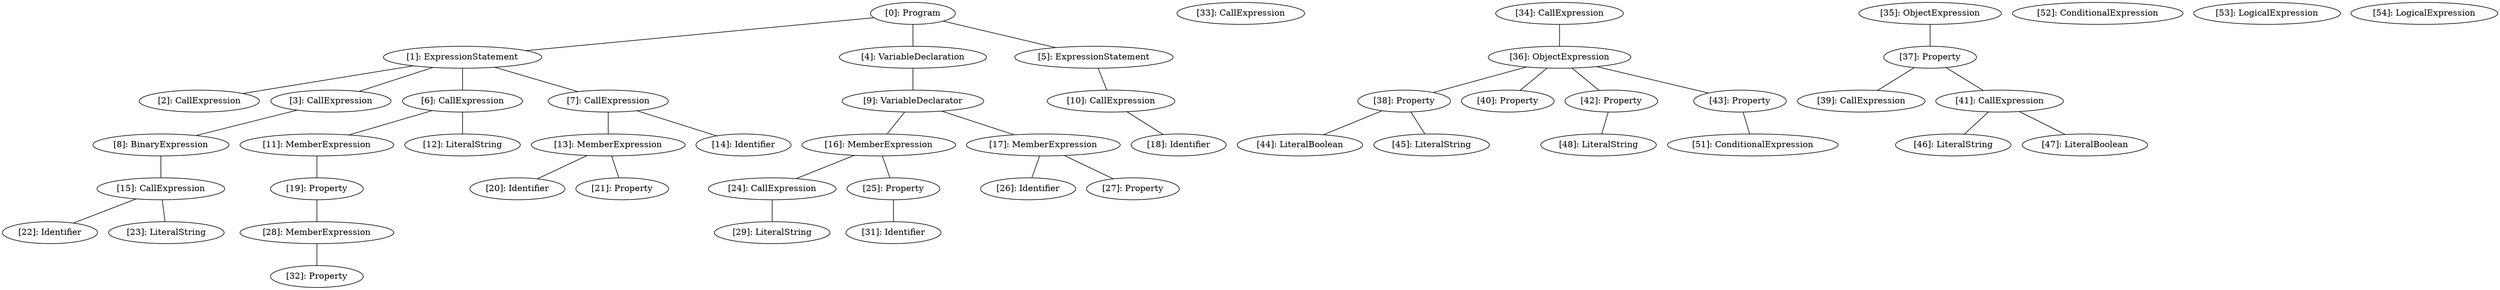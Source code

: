// Result
graph {
	0 [label="[0]: Program"]
	1 [label="[1]: ExpressionStatement"]
	2 [label="[2]: CallExpression"]
	3 [label="[3]: CallExpression"]
	4 [label="[4]: VariableDeclaration"]
	5 [label="[5]: ExpressionStatement"]
	6 [label="[6]: CallExpression"]
	7 [label="[7]: CallExpression"]
	8 [label="[8]: BinaryExpression"]
	9 [label="[9]: VariableDeclarator"]
	10 [label="[10]: CallExpression"]
	11 [label="[11]: MemberExpression"]
	12 [label="[12]: LiteralString"]
	13 [label="[13]: MemberExpression"]
	14 [label="[14]: Identifier"]
	15 [label="[15]: CallExpression"]
	16 [label="[16]: MemberExpression"]
	17 [label="[17]: MemberExpression"]
	18 [label="[18]: Identifier"]
	19 [label="[19]: Property"]
	20 [label="[20]: Identifier"]
	21 [label="[21]: Property"]
	22 [label="[22]: Identifier"]
	23 [label="[23]: LiteralString"]
	24 [label="[24]: CallExpression"]
	25 [label="[25]: Property"]
	26 [label="[26]: Identifier"]
	27 [label="[27]: Property"]
	28 [label="[28]: MemberExpression"]
	29 [label="[29]: LiteralString"]
	31 [label="[31]: Identifier"]
	32 [label="[32]: Property"]
	33 [label="[33]: CallExpression"]
	34 [label="[34]: CallExpression"]
	35 [label="[35]: ObjectExpression"]
	36 [label="[36]: ObjectExpression"]
	37 [label="[37]: Property"]
	38 [label="[38]: Property"]
	39 [label="[39]: CallExpression"]
	40 [label="[40]: Property"]
	41 [label="[41]: CallExpression"]
	42 [label="[42]: Property"]
	43 [label="[43]: Property"]
	44 [label="[44]: LiteralBoolean"]
	45 [label="[45]: LiteralString"]
	46 [label="[46]: LiteralString"]
	47 [label="[47]: LiteralBoolean"]
	48 [label="[48]: LiteralString"]
	51 [label="[51]: ConditionalExpression"]
	52 [label="[52]: ConditionalExpression"]
	53 [label="[53]: LogicalExpression"]
	54 [label="[54]: LogicalExpression"]
	0 -- 1
	0 -- 4
	0 -- 5
	1 -- 2
	1 -- 3
	1 -- 6
	1 -- 7
	3 -- 8
	4 -- 9
	5 -- 10
	6 -- 11
	6 -- 12
	7 -- 13
	7 -- 14
	8 -- 15
	9 -- 16
	9 -- 17
	10 -- 18
	11 -- 19
	13 -- 20
	13 -- 21
	15 -- 22
	15 -- 23
	16 -- 24
	16 -- 25
	17 -- 26
	17 -- 27
	19 -- 28
	24 -- 29
	25 -- 31
	28 -- 32
	34 -- 36
	35 -- 37
	36 -- 38
	36 -- 40
	36 -- 42
	36 -- 43
	37 -- 39
	37 -- 41
	38 -- 44
	38 -- 45
	41 -- 46
	41 -- 47
	42 -- 48
	43 -- 51
}
